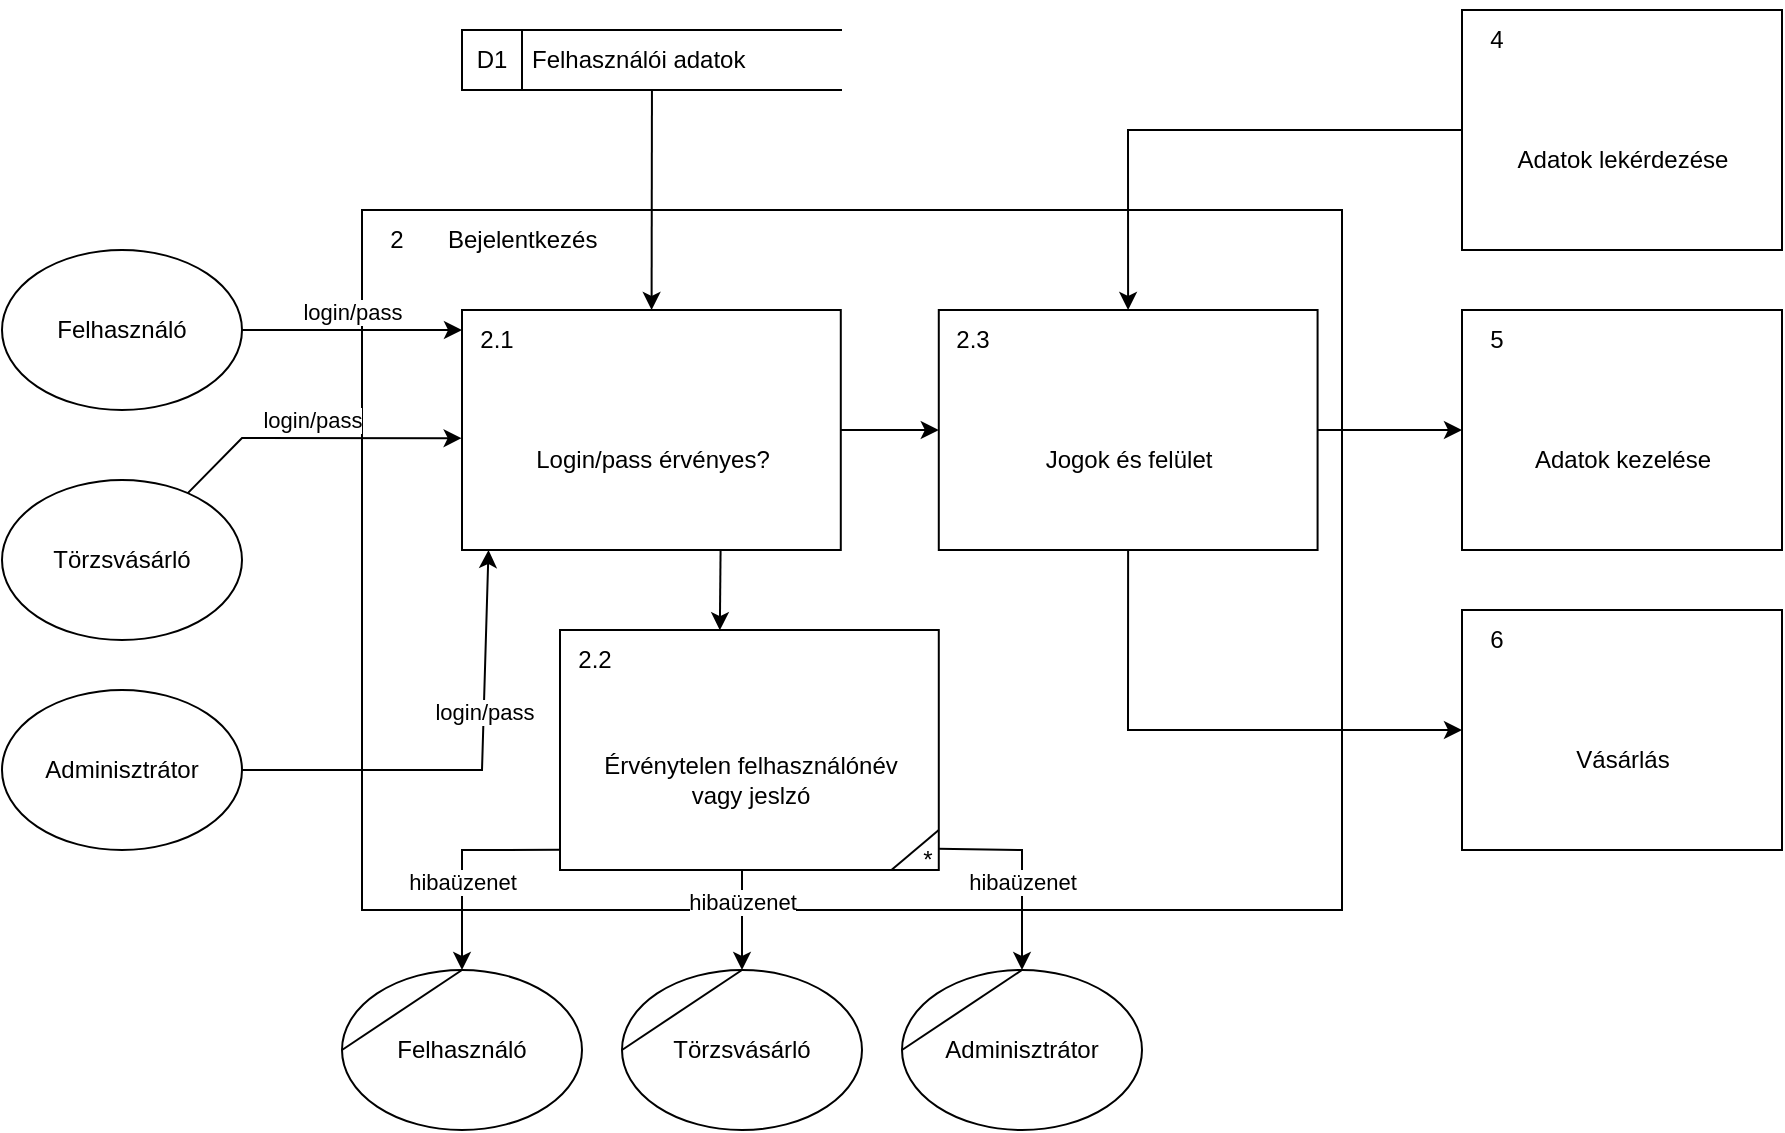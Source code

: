 <mxfile version="20.8.20" type="device"><diagram name="Page-1" id="jNDeF4aT0KH3IR6j8L3Z"><mxGraphModel dx="874" dy="1689" grid="1" gridSize="10" guides="1" tooltips="1" connect="1" arrows="1" fold="1" page="1" pageScale="1" pageWidth="827" pageHeight="1169" math="0" shadow="0"><root><mxCell id="0"/><mxCell id="1" parent="0"/><mxCell id="VJTeEZnVWzmmVrwGc4pw-1" value="" style="html=1;dashed=0;whitespace=wrap;shape=mxgraph.dfd.process;align=center;container=1;collapsible=0;spacingTop=30;" parent="1" vertex="1"><mxGeometry x="220" y="100" width="490" height="350" as="geometry"/></mxCell><mxCell id="VJTeEZnVWzmmVrwGc4pw-2" value="2" style="text;html=1;strokeColor=none;fillColor=none;align=center;verticalAlign=middle;whiteSpace=wrap;rounded=0;movable=0;resizable=0;rotatable=0;cloneable=0;deletable=0;connectable=0;allowArrows=0;pointerEvents=1;" parent="VJTeEZnVWzmmVrwGc4pw-1" vertex="1"><mxGeometry width="35" height="30" as="geometry"/></mxCell><mxCell id="VJTeEZnVWzmmVrwGc4pw-3" value="Bejelentkezés" style="text;html=1;strokeColor=none;fillColor=none;align=left;verticalAlign=middle;whiteSpace=wrap;rounded=0;movable=0;resizable=0;connectable=0;allowArrows=0;rotatable=0;cloneable=0;deletable=0;spacingLeft=6;autosize=1;resizeWidth=0;" parent="VJTeEZnVWzmmVrwGc4pw-1" vertex="1"><mxGeometry x="35" width="100" height="30" as="geometry"/></mxCell><mxCell id="VJTeEZnVWzmmVrwGc4pw-7" value="Login/pass érvényes?" style="html=1;dashed=0;whitespace=wrap;shape=mxgraph.dfd.process2;align=center;container=1;collapsible=0;spacingTop=30;" parent="VJTeEZnVWzmmVrwGc4pw-1" vertex="1"><mxGeometry x="49.998" y="50" width="189.394" height="120" as="geometry"/></mxCell><mxCell id="VJTeEZnVWzmmVrwGc4pw-8" value="2.1" style="text;html=1;strokeColor=none;fillColor=none;align=center;verticalAlign=middle;whiteSpace=wrap;rounded=0;connectable=0;allowArrows=0;editable=1;movable=0;resizable=0;rotatable=0;deletable=0;locked=0;cloneable=0;" parent="VJTeEZnVWzmmVrwGc4pw-7" vertex="1"><mxGeometry width="35" height="30" as="geometry"/></mxCell><mxCell id="VJTeEZnVWzmmVrwGc4pw-9" value="" style="text;strokeColor=none;fillColor=none;align=left;verticalAlign=middle;whiteSpace=wrap;rounded=0;autosize=1;connectable=0;allowArrows=0;movable=0;resizable=0;rotatable=0;deletable=0;cloneable=0;spacingLeft=6;fontStyle=0;html=1;" parent="VJTeEZnVWzmmVrwGc4pw-7" vertex="1"><mxGeometry x="35" y="-5" width="50" height="40" as="geometry"/></mxCell><mxCell id="VJTeEZnVWzmmVrwGc4pw-17" value="Érvénytelen felhasználónév&lt;br&gt;vagy jeslzó" style="html=1;dashed=0;whitespace=wrap;shape=mxgraph.dfd.process;align=center;container=1;collapsible=0;spacingTop=30;" parent="VJTeEZnVWzmmVrwGc4pw-1" vertex="1"><mxGeometry x="99.0" y="210" width="189.394" height="120" as="geometry"/></mxCell><mxCell id="VJTeEZnVWzmmVrwGc4pw-18" value="2.2" style="text;html=1;strokeColor=none;fillColor=none;align=center;verticalAlign=middle;whiteSpace=wrap;rounded=0;movable=0;resizable=0;rotatable=0;cloneable=0;deletable=0;connectable=0;allowArrows=0;pointerEvents=1;" parent="VJTeEZnVWzmmVrwGc4pw-17" vertex="1"><mxGeometry width="35" height="30" as="geometry"/></mxCell><mxCell id="VJTeEZnVWzmmVrwGc4pw-19" value="" style="text;html=1;strokeColor=none;fillColor=none;align=left;verticalAlign=middle;whiteSpace=wrap;rounded=0;movable=0;resizable=0;connectable=0;allowArrows=0;rotatable=0;cloneable=0;deletable=0;spacingLeft=6;autosize=1;resizeWidth=0;" parent="VJTeEZnVWzmmVrwGc4pw-17" vertex="1"><mxGeometry x="35" y="-5" width="50" height="40" as="geometry"/></mxCell><mxCell id="VJTeEZnVWzmmVrwGc4pw-36" value="" style="endArrow=none;html=1;rounded=0;entryX=1;entryY=0.835;entryDx=0;entryDy=0;entryPerimeter=0;exitX=0.876;exitY=0.998;exitDx=0;exitDy=0;exitPerimeter=0;" parent="VJTeEZnVWzmmVrwGc4pw-17" edge="1"><mxGeometry width="50" height="50" relative="1" as="geometry"><mxPoint x="165.72" y="120" as="sourcePoint"/><mxPoint x="189.394" y="100" as="targetPoint"/></mxGeometry></mxCell><mxCell id="VJTeEZnVWzmmVrwGc4pw-33" value="*" style="text;html=1;strokeColor=none;fillColor=none;align=center;verticalAlign=middle;whiteSpace=wrap;rounded=0;" parent="VJTeEZnVWzmmVrwGc4pw-17" vertex="1"><mxGeometry x="177.557" y="110" width="11.837" height="10" as="geometry"/></mxCell><mxCell id="VJTeEZnVWzmmVrwGc4pw-20" value="" style="endArrow=classic;html=1;rounded=0;verticalAlign=bottom;entryX=0.422;entryY=0.001;entryDx=0;entryDy=0;entryPerimeter=0;" parent="VJTeEZnVWzmmVrwGc4pw-1" target="VJTeEZnVWzmmVrwGc4pw-17" edge="1"><mxGeometry width="50" height="50" relative="1" as="geometry"><mxPoint x="179.291" y="170" as="sourcePoint"/><mxPoint x="106.534" y="200" as="targetPoint"/></mxGeometry></mxCell><mxCell id="VJTeEZnVWzmmVrwGc4pw-37" value="Jogok és felület" style="html=1;dashed=0;whitespace=wrap;shape=mxgraph.dfd.process2;align=center;container=1;collapsible=0;spacingTop=30;" parent="VJTeEZnVWzmmVrwGc4pw-1" vertex="1"><mxGeometry x="288.396" y="50" width="189.394" height="120" as="geometry"/></mxCell><mxCell id="VJTeEZnVWzmmVrwGc4pw-38" value="2.3" style="text;html=1;strokeColor=none;fillColor=none;align=center;verticalAlign=middle;whiteSpace=wrap;rounded=0;connectable=0;allowArrows=0;editable=1;movable=0;resizable=0;rotatable=0;deletable=0;locked=0;cloneable=0;" parent="VJTeEZnVWzmmVrwGc4pw-37" vertex="1"><mxGeometry width="35" height="30" as="geometry"/></mxCell><mxCell id="VJTeEZnVWzmmVrwGc4pw-39" value="" style="text;strokeColor=none;fillColor=none;align=left;verticalAlign=middle;whiteSpace=wrap;rounded=0;autosize=1;connectable=0;allowArrows=0;movable=0;resizable=0;rotatable=0;deletable=0;cloneable=0;spacingLeft=6;fontStyle=0;html=1;" parent="VJTeEZnVWzmmVrwGc4pw-37" vertex="1"><mxGeometry x="35" y="-5" width="50" height="40" as="geometry"/></mxCell><mxCell id="VJTeEZnVWzmmVrwGc4pw-40" value="" style="endArrow=classic;html=1;rounded=0;" parent="VJTeEZnVWzmmVrwGc4pw-1" source="VJTeEZnVWzmmVrwGc4pw-7" target="VJTeEZnVWzmmVrwGc4pw-37" edge="1"><mxGeometry width="50" height="50" relative="1" as="geometry"><mxPoint x="340" y="250" as="sourcePoint"/><mxPoint x="390" y="200" as="targetPoint"/></mxGeometry></mxCell><mxCell id="VJTeEZnVWzmmVrwGc4pw-10" value="Felhasználó" style="ellipse;whiteSpace=wrap;html=1;" parent="1" vertex="1"><mxGeometry x="40" y="120" width="120" height="80" as="geometry"/></mxCell><mxCell id="VJTeEZnVWzmmVrwGc4pw-11" value="Törzsvásárló" style="ellipse;whiteSpace=wrap;html=1;" parent="1" vertex="1"><mxGeometry x="40" y="235" width="120" height="80" as="geometry"/></mxCell><mxCell id="VJTeEZnVWzmmVrwGc4pw-12" value="Adminisztrátor" style="ellipse;whiteSpace=wrap;html=1;" parent="1" vertex="1"><mxGeometry x="40" y="340" width="120" height="80" as="geometry"/></mxCell><mxCell id="VJTeEZnVWzmmVrwGc4pw-13" value="login/pass" style="endArrow=classic;html=1;rounded=0;verticalAlign=bottom;" parent="1" source="VJTeEZnVWzmmVrwGc4pw-10" edge="1"><mxGeometry width="50" height="50" relative="1" as="geometry"><mxPoint x="350" y="310" as="sourcePoint"/><mxPoint x="270" y="160" as="targetPoint"/><Array as="points"><mxPoint x="270" y="160"/></Array><mxPoint as="offset"/></mxGeometry></mxCell><mxCell id="VJTeEZnVWzmmVrwGc4pw-14" value="login/pass" style="endArrow=classic;html=1;rounded=0;verticalAlign=bottom;entryX=-0.001;entryY=0.534;entryDx=0;entryDy=0;entryPerimeter=0;" parent="1" source="VJTeEZnVWzmmVrwGc4pw-11" target="VJTeEZnVWzmmVrwGc4pw-7" edge="1"><mxGeometry width="50" height="50" relative="1" as="geometry"><mxPoint x="360" y="320" as="sourcePoint"/><mxPoint x="480" y="320" as="targetPoint"/><Array as="points"><mxPoint x="160" y="214"/></Array></mxGeometry></mxCell><mxCell id="VJTeEZnVWzmmVrwGc4pw-15" value="login/pass" style="endArrow=classic;html=1;rounded=0;verticalAlign=bottom;entryX=0.07;entryY=1;entryDx=0;entryDy=0;entryPerimeter=0;" parent="1" source="VJTeEZnVWzmmVrwGc4pw-12" target="VJTeEZnVWzmmVrwGc4pw-7" edge="1"><mxGeometry x="0.217" width="50" height="50" relative="1" as="geometry"><mxPoint x="370" y="330" as="sourcePoint"/><mxPoint x="490" y="330" as="targetPoint"/><Array as="points"><mxPoint x="280" y="380"/></Array><mxPoint as="offset"/></mxGeometry></mxCell><mxCell id="VJTeEZnVWzmmVrwGc4pw-24" value="Felhasználó" style="shape=stencil(tZRtjoMgEIZPw98GJR6gYXfvQe10nZQCAbYft99RNKlW7GajiTGZeeXhnZGBCRka5YCVvGHig5VlwTm9Kb5NYhUc1DElr8qjOmhISojenuGGx9gz0DTgMbaq+GR8T9+0j5C1NYYgaE0YKU86wRQaWsvvCdZv/xhFjvgXiOB7kynLyq+/Y3fVNuBiI79j7OB+db/rgceOi61+3Grg4v9YISmTO9xCHlR9/vb2xxxnzYDW6AK8OfLTeZzO66ynzM5CnqyHBUsn1DqN9UITnWoH/kUY5Iu9PtVUzRY1jx4IGk22K9UioSs+44+uvFxl3bKX1nTZdE12iV8=);whiteSpace=wrap;html=1;" parent="1" vertex="1"><mxGeometry x="210" y="480" width="120" height="80" as="geometry"/></mxCell><mxCell id="VJTeEZnVWzmmVrwGc4pw-25" value="Törzsvásárló" style="shape=stencil(tZRtjoMgEIZPw98GJR6gYXfvQe10nZQCAbYft99RNKlW7GajiTGZeeXhnZGBCRka5YCVvGHig5VlwTm9Kb5NYhUc1DElr8qjOmhISojenuGGx9gz0DTgMbaq+GR8T9+0j5C1NYYgaE0YKU86wRQaWsvvCdZv/xhFjvgXiOB7kynLyq+/Y3fVNuBiI79j7OB+db/rgceOi61+3Grg4v9YISmTO9xCHlR9/vb2xxxnzYDW6AK8OfLTeZzO66ynzM5CnqyHBUsn1DqN9UITnWoH/kUY5Iu9PtVUzRY1jx4IGk22K9UioSs+44+uvFxl3bKX1nTZdE12iV8=);whiteSpace=wrap;html=1;" parent="1" vertex="1"><mxGeometry x="350" y="480" width="120" height="80" as="geometry"/></mxCell><mxCell id="VJTeEZnVWzmmVrwGc4pw-26" value="Adminisztrátor" style="shape=stencil(tZRtjoMgEIZPw98GJR6gYXfvQe10nZQCAbYft99RNKlW7GajiTGZeeXhnZGBCRka5YCVvGHig5VlwTm9Kb5NYhUc1DElr8qjOmhISojenuGGx9gz0DTgMbaq+GR8T9+0j5C1NYYgaE0YKU86wRQaWsvvCdZv/xhFjvgXiOB7kynLyq+/Y3fVNuBiI79j7OB+db/rgceOi61+3Grg4v9YISmTO9xCHlR9/vb2xxxnzYDW6AK8OfLTeZzO66ynzM5CnqyHBUsn1DqN9UITnWoH/kUY5Iu9PtVUzRY1jx4IGk22K9UioSs+44+uvFxl3bKX1nTZdE12iV8=);whiteSpace=wrap;html=1;" parent="1" vertex="1"><mxGeometry x="490" y="480" width="120" height="80" as="geometry"/></mxCell><mxCell id="VJTeEZnVWzmmVrwGc4pw-27" value="hibaüzenet" style="endArrow=classic;html=1;rounded=0;verticalAlign=bottom;exitX=-0.002;exitY=0.916;exitDx=0;exitDy=0;exitPerimeter=0;" parent="1" source="VJTeEZnVWzmmVrwGc4pw-17" target="VJTeEZnVWzmmVrwGc4pw-24" edge="1"><mxGeometry x="0.353" width="50" height="50" relative="1" as="geometry"><mxPoint x="330" y="420" as="sourcePoint"/><mxPoint x="460" y="450" as="targetPoint"/><Array as="points"><mxPoint x="270" y="420"/><mxPoint x="270" y="450"/></Array><mxPoint as="offset"/></mxGeometry></mxCell><mxCell id="VJTeEZnVWzmmVrwGc4pw-28" value="hibaüzenet" style="endArrow=classic;html=1;rounded=0;verticalAlign=bottom;" parent="1" target="VJTeEZnVWzmmVrwGc4pw-25" edge="1"><mxGeometry width="50" height="50" relative="1" as="geometry"><mxPoint x="410" y="430" as="sourcePoint"/><mxPoint x="490" y="470" as="targetPoint"/></mxGeometry></mxCell><mxCell id="VJTeEZnVWzmmVrwGc4pw-29" value="hibaüzenet" style="endArrow=classic;html=1;rounded=0;verticalAlign=bottom;exitX=0.998;exitY=0.911;exitDx=0;exitDy=0;exitPerimeter=0;" parent="1" source="VJTeEZnVWzmmVrwGc4pw-17" target="VJTeEZnVWzmmVrwGc4pw-26" edge="1"><mxGeometry x="0.312" width="50" height="50" relative="1" as="geometry"><mxPoint x="370" y="470" as="sourcePoint"/><mxPoint x="490" y="470" as="targetPoint"/><Array as="points"><mxPoint x="550" y="420"/></Array><mxPoint as="offset"/></mxGeometry></mxCell><mxCell id="VJTeEZnVWzmmVrwGc4pw-41" value="Vásárlás" style="html=1;dashed=0;whitespace=wrap;shape=mxgraph.dfd.process;align=center;container=1;collapsible=0;spacingTop=30;" parent="1" vertex="1"><mxGeometry x="770" y="300" width="160" height="120" as="geometry"/></mxCell><mxCell id="VJTeEZnVWzmmVrwGc4pw-42" value="6" style="text;html=1;strokeColor=none;fillColor=none;align=center;verticalAlign=middle;whiteSpace=wrap;rounded=0;movable=0;resizable=0;rotatable=0;cloneable=0;deletable=0;connectable=0;allowArrows=0;pointerEvents=1;" parent="VJTeEZnVWzmmVrwGc4pw-41" vertex="1"><mxGeometry width="35" height="30" as="geometry"/></mxCell><mxCell id="VJTeEZnVWzmmVrwGc4pw-43" value="" style="text;html=1;strokeColor=none;fillColor=none;align=left;verticalAlign=middle;whiteSpace=wrap;rounded=0;movable=0;resizable=0;connectable=0;allowArrows=0;rotatable=0;cloneable=0;deletable=0;spacingLeft=6;autosize=1;resizeWidth=0;" parent="VJTeEZnVWzmmVrwGc4pw-41" vertex="1"><mxGeometry x="35" y="-5" width="50" height="40" as="geometry"/></mxCell><mxCell id="VJTeEZnVWzmmVrwGc4pw-47" value="Adatok lekérdezése" style="html=1;dashed=0;whitespace=wrap;shape=mxgraph.dfd.process;align=center;container=1;collapsible=0;spacingTop=30;" parent="1" vertex="1"><mxGeometry x="770" width="160" height="120" as="geometry"/></mxCell><mxCell id="VJTeEZnVWzmmVrwGc4pw-48" value="4" style="text;html=1;strokeColor=none;fillColor=none;align=center;verticalAlign=middle;whiteSpace=wrap;rounded=0;movable=0;resizable=0;rotatable=0;cloneable=0;deletable=0;connectable=0;allowArrows=0;pointerEvents=1;" parent="VJTeEZnVWzmmVrwGc4pw-47" vertex="1"><mxGeometry width="35" height="30" as="geometry"/></mxCell><mxCell id="VJTeEZnVWzmmVrwGc4pw-49" value="" style="text;html=1;strokeColor=none;fillColor=none;align=left;verticalAlign=middle;whiteSpace=wrap;rounded=0;movable=0;resizable=0;connectable=0;allowArrows=0;rotatable=0;cloneable=0;deletable=0;spacingLeft=6;autosize=1;resizeWidth=0;" parent="VJTeEZnVWzmmVrwGc4pw-47" vertex="1"><mxGeometry x="35" y="-5" width="50" height="40" as="geometry"/></mxCell><mxCell id="VJTeEZnVWzmmVrwGc4pw-44" value="Adatok kezelése" style="html=1;dashed=0;whitespace=wrap;shape=mxgraph.dfd.process;align=center;container=1;collapsible=0;spacingTop=30;" parent="1" vertex="1"><mxGeometry x="770" y="150" width="160" height="120" as="geometry"/></mxCell><mxCell id="VJTeEZnVWzmmVrwGc4pw-45" value="5" style="text;html=1;strokeColor=none;fillColor=none;align=center;verticalAlign=middle;whiteSpace=wrap;rounded=0;movable=0;resizable=0;rotatable=0;cloneable=0;deletable=0;connectable=0;allowArrows=0;pointerEvents=1;" parent="VJTeEZnVWzmmVrwGc4pw-44" vertex="1"><mxGeometry width="35" height="30" as="geometry"/></mxCell><mxCell id="VJTeEZnVWzmmVrwGc4pw-46" value="" style="text;html=1;strokeColor=none;fillColor=none;align=left;verticalAlign=middle;whiteSpace=wrap;rounded=0;movable=0;resizable=0;connectable=0;allowArrows=0;rotatable=0;cloneable=0;deletable=0;spacingLeft=6;autosize=1;resizeWidth=0;" parent="VJTeEZnVWzmmVrwGc4pw-44" vertex="1"><mxGeometry x="35" y="-5" width="50" height="40" as="geometry"/></mxCell><mxCell id="VJTeEZnVWzmmVrwGc4pw-51" value="" style="endArrow=classic;html=1;rounded=0;verticalAlign=bottom;" parent="1" source="VJTeEZnVWzmmVrwGc4pw-37" target="VJTeEZnVWzmmVrwGc4pw-41" edge="1"><mxGeometry width="50" height="50" relative="1" as="geometry"><mxPoint x="640" y="240" as="sourcePoint"/><mxPoint x="760" y="240" as="targetPoint"/><Array as="points"><mxPoint x="603" y="360"/></Array></mxGeometry></mxCell><mxCell id="VJTeEZnVWzmmVrwGc4pw-52" value="Felhasználói adatok" style="html=1;dashed=0;whitespace=wrap;shape=mxgraph.dfd.dataStoreID;align=left;spacingLeft=33;container=1;collapsible=0;autosize=0;" parent="1" vertex="1"><mxGeometry x="270" y="10" width="190" height="30" as="geometry"/></mxCell><mxCell id="VJTeEZnVWzmmVrwGc4pw-53" value="D1" style="text;html=1;strokeColor=none;fillColor=none;align=center;verticalAlign=middle;whiteSpace=wrap;rounded=0;movable=0;resizable=0;rotatable=0;cloneable=0;deletable=0;allowArrows=0;connectable=0;" parent="VJTeEZnVWzmmVrwGc4pw-52" vertex="1"><mxGeometry width="30" height="30" as="geometry"/></mxCell><mxCell id="VJTeEZnVWzmmVrwGc4pw-54" value="" style="endArrow=classic;html=1;rounded=0;verticalAlign=bottom;" parent="1" source="VJTeEZnVWzmmVrwGc4pw-52" target="VJTeEZnVWzmmVrwGc4pw-7" edge="1"><mxGeometry width="50" height="50" relative="1" as="geometry"><mxPoint x="340" y="160" as="sourcePoint"/><mxPoint x="460" y="160" as="targetPoint"/></mxGeometry></mxCell><mxCell id="VJTeEZnVWzmmVrwGc4pw-50" value="" style="endArrow=classic;html=1;rounded=0;verticalAlign=bottom;" parent="1" source="VJTeEZnVWzmmVrwGc4pw-37" target="VJTeEZnVWzmmVrwGc4pw-44" edge="1"><mxGeometry width="50" height="50" relative="1" as="geometry"><mxPoint x="640" y="240" as="sourcePoint"/><mxPoint x="760" y="240" as="targetPoint"/></mxGeometry></mxCell><mxCell id="VJTeEZnVWzmmVrwGc4pw-55" value="" style="endArrow=classic;html=1;rounded=0;verticalAlign=bottom;" parent="1" source="VJTeEZnVWzmmVrwGc4pw-47" target="VJTeEZnVWzmmVrwGc4pw-37" edge="1"><mxGeometry width="50" height="50" relative="1" as="geometry"><mxPoint x="810" y="240" as="sourcePoint"/><mxPoint x="690" y="240" as="targetPoint"/><Array as="points"><mxPoint x="603" y="60"/></Array></mxGeometry></mxCell></root></mxGraphModel></diagram></mxfile>